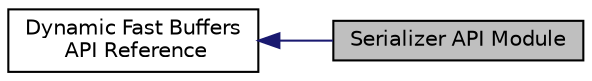 digraph "Serializer API Module"
{
  edge [fontname="Helvetica",fontsize="10",labelfontname="Helvetica",labelfontsize="10"];
  node [fontname="Helvetica",fontsize="10",shape=record];
  rankdir=LR;
  Node0 [label="Serializer API Module",height=0.2,width=0.4,color="black", fillcolor="grey75", style="filled" fontcolor="black"];
  Node1 [label="Dynamic Fast Buffers\l API Reference",height=0.2,width=0.4,color="black", fillcolor="white", style="filled",URL="$group___d_y_n_a_m_i_c_f_a_s_t_b_u_f_f_e_r_s_a_p_i_r_e_f_e_r_e_n_c_e.html",tooltip="DFB internal API divided in modules. "];
  Node1->Node0 [shape=plaintext, color="midnightblue", dir="back", style="solid"];
}
